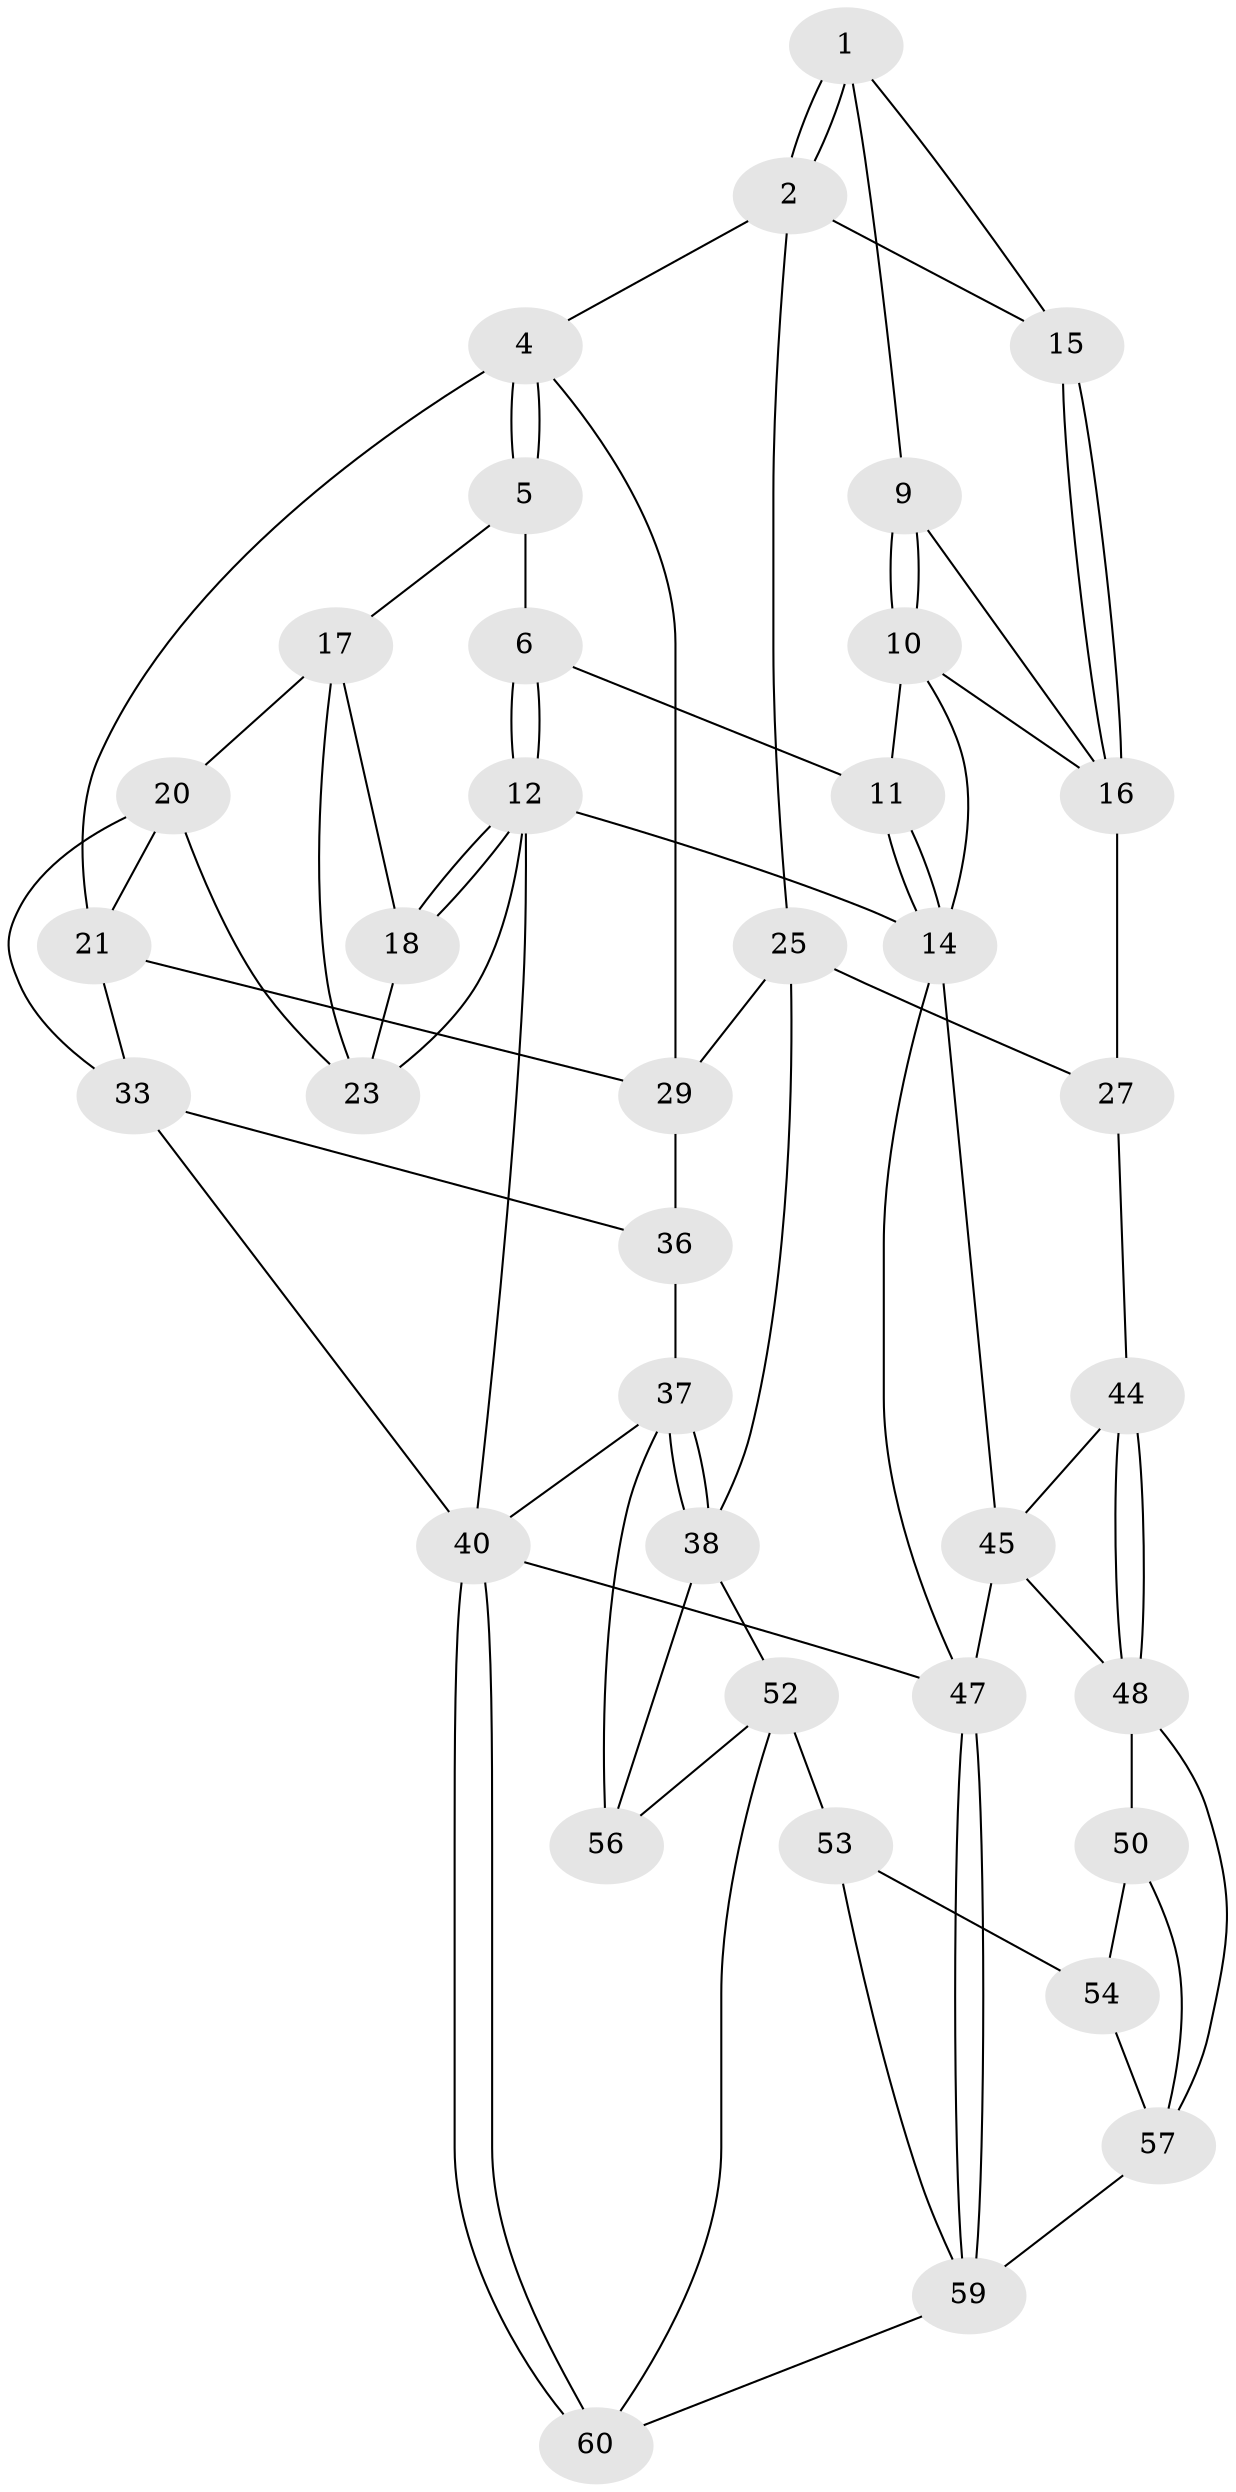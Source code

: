 // Generated by graph-tools (version 1.1) at 2025/24/03/03/25 07:24:32]
// undirected, 37 vertices, 79 edges
graph export_dot {
graph [start="1"]
  node [color=gray90,style=filled];
  1 [pos="+0.4530474158418102+0",super="+8"];
  2 [pos="+0.5939997148305552+0.18909056068285107",super="+3"];
  4 [pos="+0.6394423124910553+0.18898831532665916",super="+22"];
  5 [pos="+0.7173414805165579+0.10535634497224368"];
  6 [pos="+0.7154218113811317+0",super="+7"];
  9 [pos="+0.41943713436947444+0.16693703964230924"];
  10 [pos="+0.21314007713708435+0.11172010906050478",super="+30"];
  11 [pos="+0.09971974376773385+0"];
  12 [pos="+1+0",super="+13"];
  14 [pos="+0+0",super="+32"];
  15 [pos="+0.5582596725176631+0.19598682316913021"];
  16 [pos="+0.48539334100401316+0.25249365472140367",super="+28"];
  17 [pos="+0.7724088121318322+0.1455339294823345",super="+19"];
  18 [pos="+0.9396354416557117+0.0836686899565052"];
  20 [pos="+0.8499332868109409+0.22715963856418558",super="+31"];
  21 [pos="+0.8290742420892595+0.28332777402168063",super="+34"];
  23 [pos="+0.8819827487197685+0.2033537427763548",super="+24"];
  25 [pos="+0.5841964116926394+0.40100095448262085",super="+26"];
  27 [pos="+0.42228321930360396+0.5525517600494312",super="+43"];
  29 [pos="+0.7414610474197119+0.3526575279875867",super="+35"];
  33 [pos="+1+0.43633127126886495",super="+39"];
  36 [pos="+0.7856879828843084+0.515863247913905"];
  37 [pos="+0.7142600606529295+0.5923380054618366",super="+42"];
  38 [pos="+0.5170667259976794+0.6303781168941847",super="+51"];
  40 [pos="+1+1",super="+41"];
  44 [pos="+0.1462689263156906+0.7703895381954659"];
  45 [pos="+0+0.5588681007677943",super="+46"];
  47 [pos="+0+1"];
  48 [pos="+0.14981566453890396+0.8235916265590498",super="+49"];
  50 [pos="+0.30651638458795627+0.7578121859629098",super="+55"];
  52 [pos="+0.5301204254729633+0.8203553061748896",super="+61"];
  53 [pos="+0.49364807658988935+0.8940278632754177"];
  54 [pos="+0.32320296512640073+0.9066594585073741"];
  56 [pos="+0.8246731021975873+0.8338234402859683"];
  57 [pos="+0.17583606286987002+0.8540664822714297",super="+58"];
  59 [pos="+0.09232167396378052+1",super="+62"];
  60 [pos="+0.9410466534089493+1"];
  1 -- 2;
  1 -- 2;
  1 -- 9;
  1 -- 15;
  2 -- 15;
  2 -- 25;
  2 -- 4;
  4 -- 5;
  4 -- 5;
  4 -- 29;
  4 -- 21;
  5 -- 6;
  5 -- 17;
  6 -- 12;
  6 -- 12;
  6 -- 11;
  9 -- 10;
  9 -- 10;
  9 -- 16;
  10 -- 11;
  10 -- 16;
  10 -- 14;
  11 -- 14;
  11 -- 14;
  12 -- 18;
  12 -- 18;
  12 -- 40;
  12 -- 14;
  12 -- 23;
  14 -- 47;
  14 -- 45;
  15 -- 16;
  15 -- 16;
  16 -- 27;
  17 -- 18;
  17 -- 20;
  17 -- 23;
  18 -- 23;
  20 -- 21;
  20 -- 33;
  20 -- 23;
  21 -- 33;
  21 -- 29;
  25 -- 29;
  25 -- 27;
  25 -- 38;
  27 -- 44;
  29 -- 36;
  33 -- 36;
  33 -- 40;
  36 -- 37;
  37 -- 38;
  37 -- 38;
  37 -- 40;
  37 -- 56;
  38 -- 56;
  38 -- 52;
  40 -- 60;
  40 -- 60;
  40 -- 47;
  44 -- 45;
  44 -- 48;
  44 -- 48;
  45 -- 48;
  45 -- 47;
  47 -- 59;
  47 -- 59;
  48 -- 57;
  48 -- 50;
  50 -- 57;
  50 -- 54;
  52 -- 53;
  52 -- 56;
  52 -- 60;
  53 -- 54;
  53 -- 59;
  54 -- 57;
  57 -- 59;
  59 -- 60;
}
